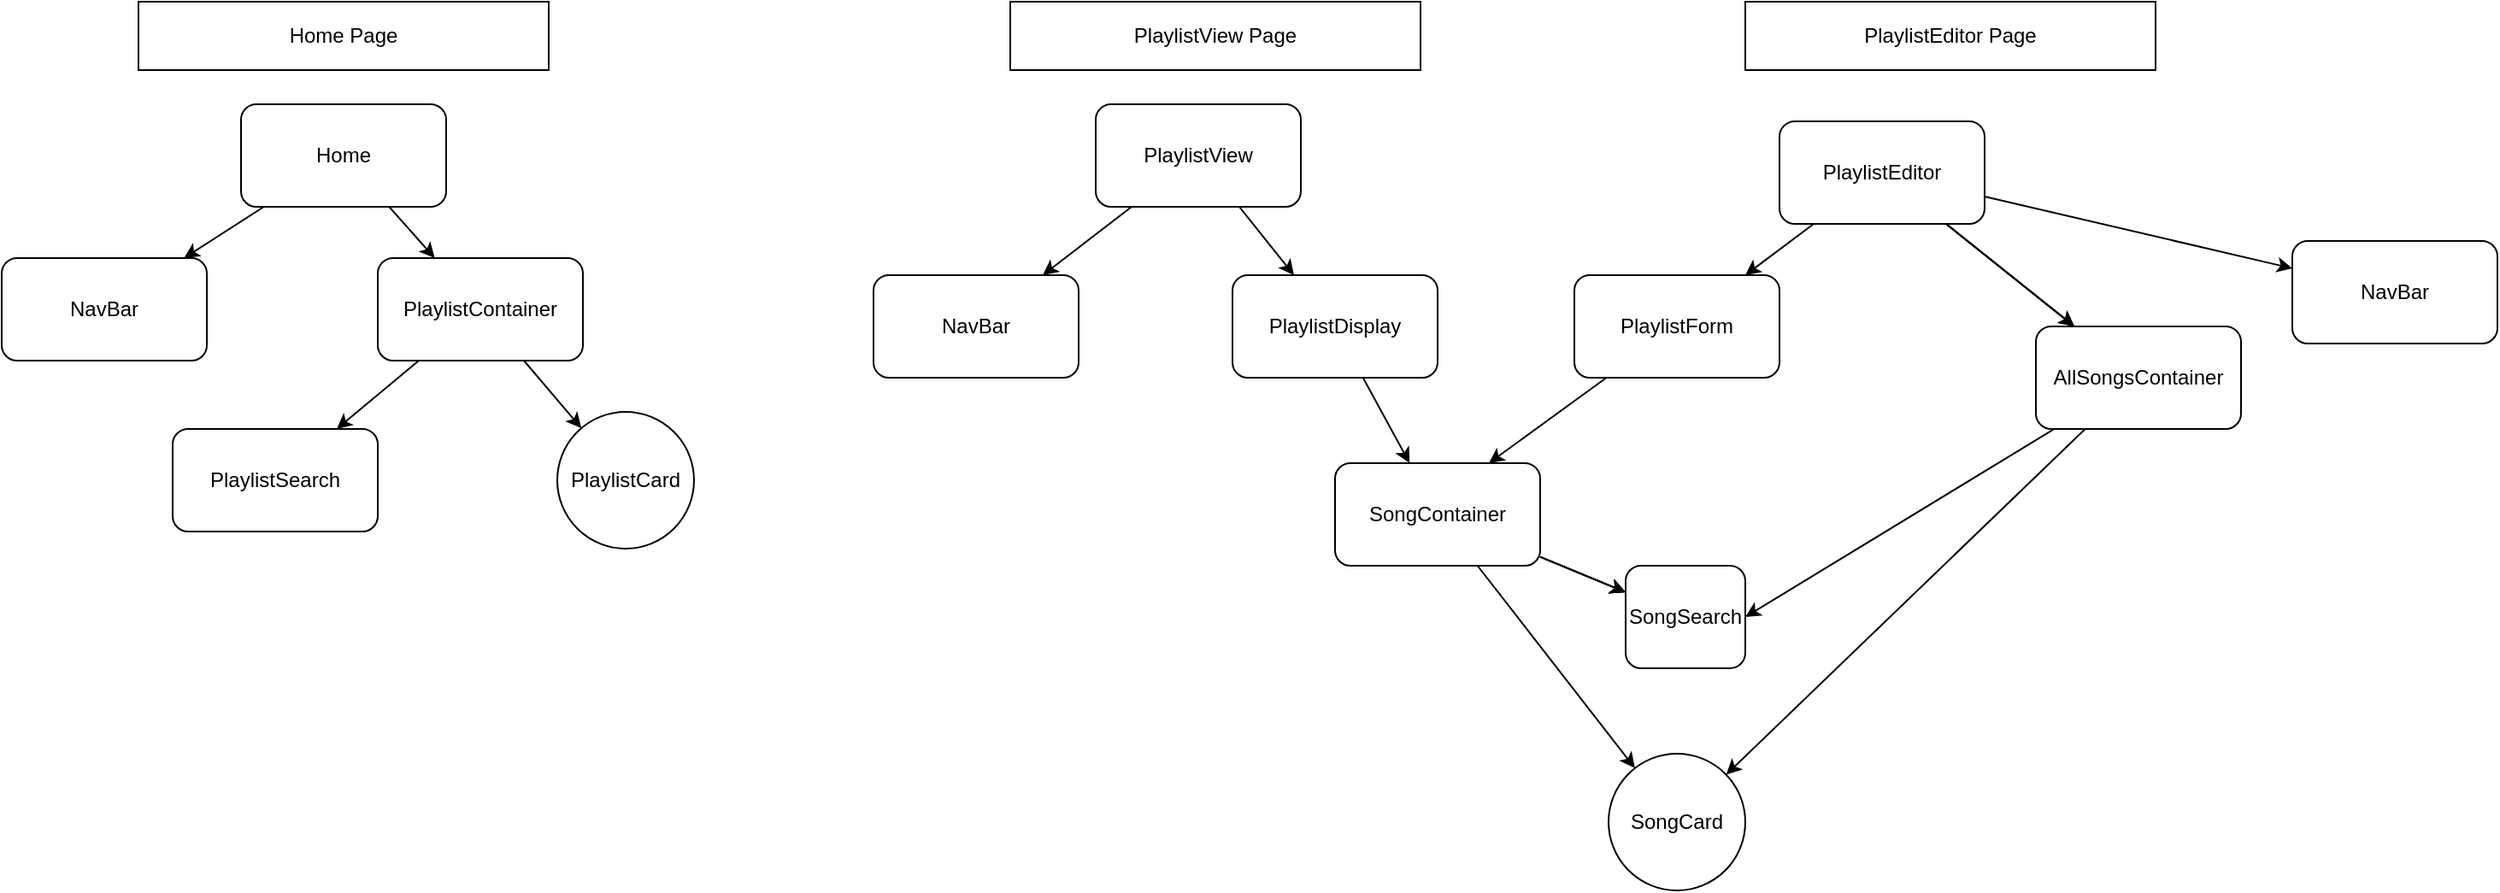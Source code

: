 <mxfile>
    <diagram id="-NX4hlFbh8zkre6FIirI" name="Page-1">
        <mxGraphModel dx="906" dy="485" grid="1" gridSize="10" guides="1" tooltips="1" connect="1" arrows="1" fold="1" page="1" pageScale="1" pageWidth="850" pageHeight="1100" math="0" shadow="0">
            <root>
                <mxCell id="0"/>
                <mxCell id="1" parent="0"/>
                <mxCell id="4" value="Home Page" style="rounded=0;whiteSpace=wrap;html=1;" vertex="1" parent="1">
                    <mxGeometry x="140" y="90" width="240" height="40" as="geometry"/>
                </mxCell>
                <mxCell id="9" value="" style="edgeStyle=none;html=1;" edge="1" parent="1" source="6" target="8">
                    <mxGeometry relative="1" as="geometry"/>
                </mxCell>
                <mxCell id="11" value="" style="edgeStyle=none;html=1;" edge="1" parent="1" source="6" target="10">
                    <mxGeometry relative="1" as="geometry"/>
                </mxCell>
                <mxCell id="6" value="Home" style="rounded=1;whiteSpace=wrap;html=1;" vertex="1" parent="1">
                    <mxGeometry x="200" y="150" width="120" height="60" as="geometry"/>
                </mxCell>
                <mxCell id="8" value="NavBar" style="rounded=1;whiteSpace=wrap;html=1;" vertex="1" parent="1">
                    <mxGeometry x="60" y="240" width="120" height="60" as="geometry"/>
                </mxCell>
                <mxCell id="13" value="" style="edgeStyle=none;html=1;" edge="1" parent="1" source="10" target="12">
                    <mxGeometry relative="1" as="geometry"/>
                </mxCell>
                <mxCell id="17" value="" style="edgeStyle=none;html=1;" edge="1" parent="1" source="10" target="16">
                    <mxGeometry relative="1" as="geometry"/>
                </mxCell>
                <mxCell id="10" value="PlaylistContainer" style="rounded=1;whiteSpace=wrap;html=1;" vertex="1" parent="1">
                    <mxGeometry x="280" y="240" width="120" height="60" as="geometry"/>
                </mxCell>
                <mxCell id="12" value="PlaylistSearch" style="rounded=1;whiteSpace=wrap;html=1;" vertex="1" parent="1">
                    <mxGeometry x="160" y="340" width="120" height="60" as="geometry"/>
                </mxCell>
                <mxCell id="16" value="PlaylistCard" style="ellipse;whiteSpace=wrap;html=1;rounded=1;" vertex="1" parent="1">
                    <mxGeometry x="385" y="330" width="80" height="80" as="geometry"/>
                </mxCell>
                <mxCell id="18" value="PlaylistView Page" style="rounded=0;whiteSpace=wrap;html=1;" vertex="1" parent="1">
                    <mxGeometry x="650" y="90" width="240" height="40" as="geometry"/>
                </mxCell>
                <mxCell id="21" value="" style="edgeStyle=none;html=1;" edge="1" parent="1" source="19" target="20">
                    <mxGeometry relative="1" as="geometry"/>
                </mxCell>
                <mxCell id="23" value="" style="edgeStyle=none;html=1;" edge="1" parent="1" source="19" target="22">
                    <mxGeometry relative="1" as="geometry"/>
                </mxCell>
                <mxCell id="19" value="PlaylistView" style="rounded=1;whiteSpace=wrap;html=1;" vertex="1" parent="1">
                    <mxGeometry x="700" y="150" width="120" height="60" as="geometry"/>
                </mxCell>
                <mxCell id="20" value="NavBar" style="rounded=1;whiteSpace=wrap;html=1;" vertex="1" parent="1">
                    <mxGeometry x="570" y="250" width="120" height="60" as="geometry"/>
                </mxCell>
                <mxCell id="25" value="" style="edgeStyle=none;html=1;" edge="1" parent="1" source="22" target="24">
                    <mxGeometry relative="1" as="geometry"/>
                </mxCell>
                <mxCell id="22" value="PlaylistDisplay" style="rounded=1;whiteSpace=wrap;html=1;" vertex="1" parent="1">
                    <mxGeometry x="780" y="250" width="120" height="60" as="geometry"/>
                </mxCell>
                <mxCell id="27" value="" style="edgeStyle=none;html=1;" edge="1" parent="1" source="24" target="26">
                    <mxGeometry relative="1" as="geometry"/>
                </mxCell>
                <mxCell id="28" value="" style="edgeStyle=none;html=1;" edge="1" parent="1" source="24" target="26">
                    <mxGeometry relative="1" as="geometry"/>
                </mxCell>
                <mxCell id="29" value="" style="edgeStyle=none;html=1;" edge="1" parent="1" source="24" target="26">
                    <mxGeometry relative="1" as="geometry"/>
                </mxCell>
                <mxCell id="32" value="" style="edgeStyle=none;html=1;" edge="1" parent="1" source="24" target="31">
                    <mxGeometry relative="1" as="geometry"/>
                </mxCell>
                <mxCell id="24" value="SongContainer" style="rounded=1;whiteSpace=wrap;html=1;" vertex="1" parent="1">
                    <mxGeometry x="840" y="360" width="120" height="60" as="geometry"/>
                </mxCell>
                <mxCell id="26" value="SongSearch" style="rounded=1;whiteSpace=wrap;html=1;" vertex="1" parent="1">
                    <mxGeometry x="1010" y="420" width="70" height="60" as="geometry"/>
                </mxCell>
                <mxCell id="31" value="SongCard" style="ellipse;whiteSpace=wrap;html=1;rounded=1;" vertex="1" parent="1">
                    <mxGeometry x="1000" y="530" width="80" height="80" as="geometry"/>
                </mxCell>
                <mxCell id="33" value="PlaylistEditor Page" style="rounded=0;whiteSpace=wrap;html=1;" vertex="1" parent="1">
                    <mxGeometry x="1080" y="90" width="240" height="40" as="geometry"/>
                </mxCell>
                <mxCell id="36" value="" style="edgeStyle=none;html=1;" edge="1" parent="1" source="34" target="35">
                    <mxGeometry relative="1" as="geometry"/>
                </mxCell>
                <mxCell id="41" value="" style="edgeStyle=none;html=1;" edge="1" parent="1" source="34" target="40">
                    <mxGeometry relative="1" as="geometry"/>
                </mxCell>
                <mxCell id="47" value="" style="edgeStyle=none;html=1;" edge="1" parent="1" source="34" target="40">
                    <mxGeometry relative="1" as="geometry"/>
                </mxCell>
                <mxCell id="48" value="" style="edgeStyle=none;html=1;" edge="1" parent="1" source="34" target="40">
                    <mxGeometry relative="1" as="geometry"/>
                </mxCell>
                <mxCell id="50" value="" style="edgeStyle=none;html=1;" edge="1" parent="1" source="34" target="49">
                    <mxGeometry relative="1" as="geometry"/>
                </mxCell>
                <mxCell id="34" value="PlaylistEditor" style="rounded=1;whiteSpace=wrap;html=1;" vertex="1" parent="1">
                    <mxGeometry x="1100" y="160" width="120" height="60" as="geometry"/>
                </mxCell>
                <mxCell id="35" value="NavBar" style="rounded=1;whiteSpace=wrap;html=1;" vertex="1" parent="1">
                    <mxGeometry x="1400" y="230" width="120" height="60" as="geometry"/>
                </mxCell>
                <mxCell id="43" value="" style="edgeStyle=none;html=1;" edge="1" parent="1" source="40" target="31">
                    <mxGeometry relative="1" as="geometry">
                        <mxPoint x="1150" y="420" as="targetPoint"/>
                    </mxGeometry>
                </mxCell>
                <mxCell id="46" value="" style="edgeStyle=none;html=1;entryX=1;entryY=0.5;entryDx=0;entryDy=0;" edge="1" parent="1" source="40" target="26">
                    <mxGeometry relative="1" as="geometry">
                        <mxPoint x="1150" y="420" as="targetPoint"/>
                    </mxGeometry>
                </mxCell>
                <mxCell id="40" value="AllSongsContainer" style="rounded=1;whiteSpace=wrap;html=1;" vertex="1" parent="1">
                    <mxGeometry x="1250" y="280" width="120" height="60" as="geometry"/>
                </mxCell>
                <mxCell id="52" value="" style="edgeStyle=none;html=1;entryX=0.75;entryY=0;entryDx=0;entryDy=0;" edge="1" parent="1" source="49" target="24">
                    <mxGeometry relative="1" as="geometry">
                        <mxPoint x="1050.0" y="380" as="targetPoint"/>
                    </mxGeometry>
                </mxCell>
                <mxCell id="49" value="PlaylistForm" style="rounded=1;whiteSpace=wrap;html=1;" vertex="1" parent="1">
                    <mxGeometry x="980" y="250" width="120" height="60" as="geometry"/>
                </mxCell>
            </root>
        </mxGraphModel>
    </diagram>
</mxfile>